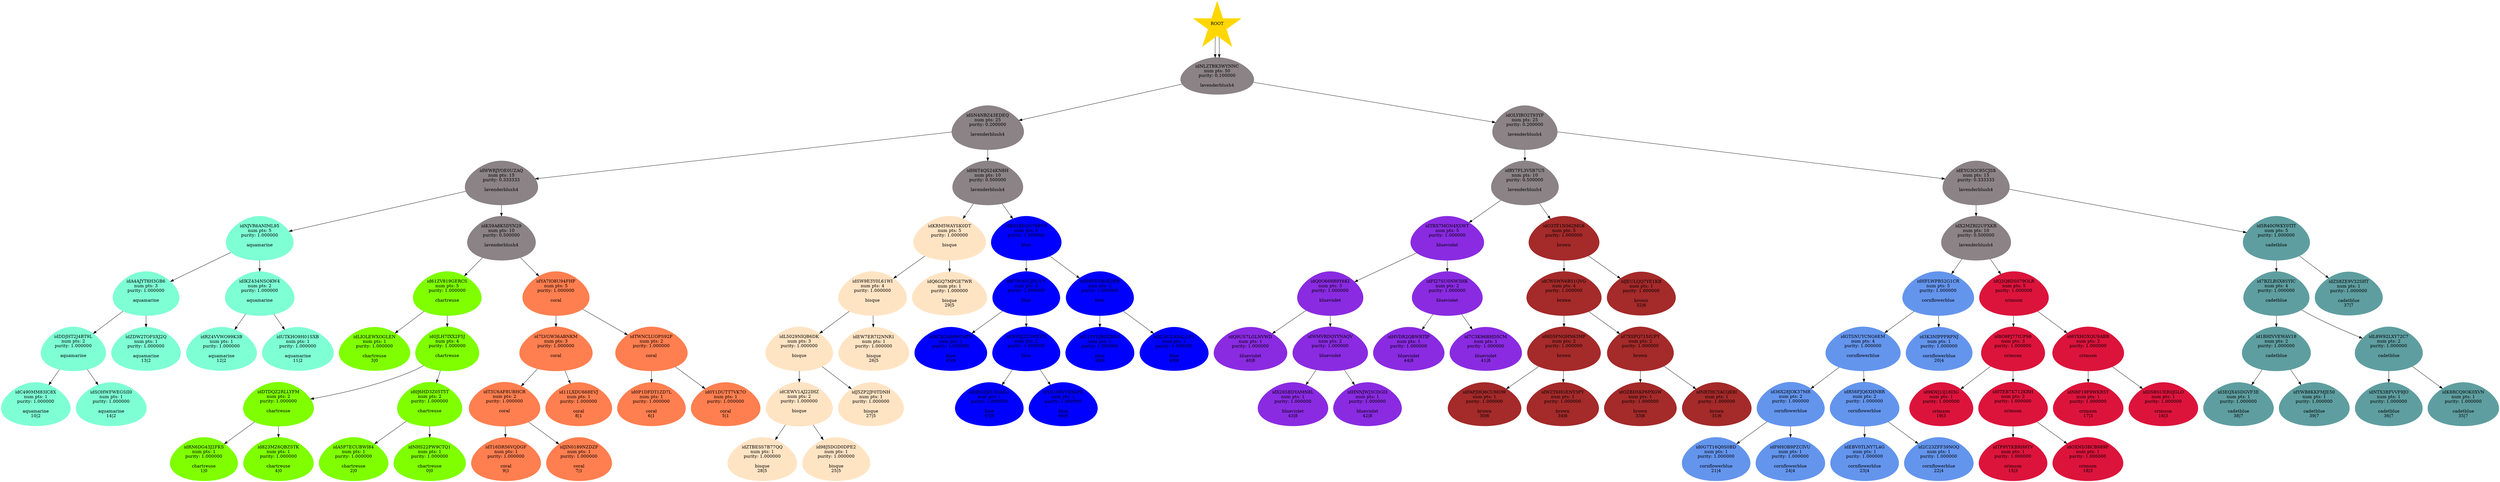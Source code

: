 digraph TreeStructure {

idNLZTBK3WYNNC[shape=egg;style=filled;color=lavenderblush4;label=<idNLZTBK3WYNNC<BR/>num pts: 50<BR/>purity: 0.100000<BR/><BR/>lavenderblush4<BR/>>]
ROOTNODE[shape=star;style=filled;color=gold;label=<ROOT>]
ROOTNODE->idNLZTBK3WYNNC
idNLZTBK3WYNNC[shape=egg;style=filled;color=lavenderblush4;label=<idNLZTBK3WYNNC<BR/>num pts: 50<BR/>purity: 0.100000<BR/><BR/>lavenderblush4<BR/>>]
ROOTNODE[shape=star;style=filled;color=gold;label=<ROOT>]
ROOTNODE->idNLZTBK3WYNNC
idSN4NBZ43EDEQ[shape=egg;style=filled;color=lavenderblush4;label=<idSN4NBZ43EDEQ<BR/>num pts: 25<BR/>purity: 0.200000<BR/><BR/>lavenderblush4<BR/><BR/>>]
idNLZTBK3WYNNC->idSN4NBZ43EDEQ
idOLYIRO2T93YF[shape=egg;style=filled;color=lavenderblush4;label=<idOLYIRO2T93YF<BR/>num pts: 25<BR/>purity: 0.200000<BR/><BR/>lavenderblush4<BR/><BR/>>]
idNLZTBK3WYNNC->idOLYIRO2T93YF
idWWRJYOE0UZAQ[shape=egg;style=filled;color=lavenderblush4;label=<idWWRJYOE0UZAQ<BR/>num pts: 15<BR/>purity: 0.333333<BR/><BR/>lavenderblush4<BR/><BR/>>]
idSN4NBZ43EDEQ->idWWRJYOE0UZAQ
idH6T4QS24KN8H[shape=egg;style=filled;color=lavenderblush4;label=<idH6T4QS24KN8H<BR/>num pts: 10<BR/>purity: 0.500000<BR/><BR/>lavenderblush4<BR/><BR/>>]
idSN4NBZ43EDEQ->idH6T4QS24KN8H
idRY7FL3V5B7U5[shape=egg;style=filled;color=lavenderblush4;label=<idRY7FL3V5B7U5<BR/>num pts: 10<BR/>purity: 0.500000<BR/><BR/>lavenderblush4<BR/><BR/>>]
idOLYIRO2T93YF->idRY7FL3V5B7U5
idEYG3GC85CJS8[shape=egg;style=filled;color=lavenderblush4;label=<idEYG3GC85CJS8<BR/>num pts: 15<BR/>purity: 0.333333<BR/><BR/>lavenderblush4<BR/><BR/>>]
idOLYIRO2T93YF->idEYG3GC85CJS8
idNJVR6ANIML95[shape=egg;style=filled;color=aquamarine;label=<idNJVR6ANIML95<BR/>num pts: 5<BR/>purity: 1.000000<BR/><BR/>aquamarine<BR/><BR/>>]
idWWRJYOE0UZAQ->idNJVR6ANIML95
idK59A8K5DYN29[shape=egg;style=filled;color=lavenderblush4;label=<idK59A8K5DYN29<BR/>num pts: 10<BR/>purity: 0.500000<BR/><BR/>lavenderblush4<BR/><BR/>>]
idWWRJYOE0UZAQ->idK59A8K5DYN29
idKRM5WAYSK0DT[shape=egg;style=filled;color=bisque;label=<idKRM5WAYSK0DT<BR/>num pts: 5<BR/>purity: 1.000000<BR/><BR/>bisque<BR/><BR/>>]
idH6T4QS24KN8H->idKRM5WAYSK0DT
idB33BEQG7BEV0[shape=egg;style=filled;color=blue;label=<idB33BEQG7BEV0<BR/>num pts: 5<BR/>purity: 1.000000<BR/><BR/>blue<BR/><BR/>>]
idH6T4QS24KN8H->idB33BEQG7BEV0
idTBX7MGN4XSWT[shape=egg;style=filled;color=blueviolet;label=<idTBX7MGN4XSWT<BR/>num pts: 5<BR/>purity: 1.000000<BR/><BR/>blueviolet<BR/><BR/>>]
idRY7FL3V5B7U5->idTBX7MGN4XSWT
idO3TF1N562MG6[shape=egg;style=filled;color=brown;label=<idO3TF1N562MG6<BR/>num pts: 5<BR/>purity: 1.000000<BR/><BR/>brown<BR/><BR/>>]
idRY7FL3V5B7U5->idO3TF1N562MG6
idX2MZRI2UFXKR[shape=egg;style=filled;color=lavenderblush4;label=<idX2MZRI2UFXKR<BR/>num pts: 10<BR/>purity: 0.500000<BR/><BR/>lavenderblush4<BR/><BR/>>]
idEYG3GC85CJS8->idX2MZRI2UFXKR
id5R40OWKY0TIT[shape=egg;style=filled;color=cadetblue;label=<id5R40OWKY0TIT<BR/>num pts: 5<BR/>purity: 1.000000<BR/><BR/>cadetblue<BR/><BR/>>]
idEYG3GC85CJS8->id5R40OWKY0TIT
idA4AJYT8H3GB6[shape=egg;style=filled;color=aquamarine;label=<idA4AJYT8H3GB6<BR/>num pts: 3<BR/>purity: 1.000000<BR/><BR/>aquamarine<BR/><BR/>>]
idNJVR6ANIML95->idA4AJYT8H3GB6
idIKZ434NSOKW4[shape=egg;style=filled;color=aquamarine;label=<idIKZ434NSOKW4<BR/>num pts: 2<BR/>purity: 1.000000<BR/><BR/>aquamarine<BR/><BR/>>]
idNJVR6ANIML95->idIKZ434NSOKW4
id61ZV819GERCS[shape=egg;style=filled;color=chartreuse;label=<id61ZV819GERCS<BR/>num pts: 5<BR/>purity: 1.000000<BR/><BR/>chartreuse<BR/><BR/>>]
idK59A8K5DYN29->id61ZV819GERCS
idYA7IO8U94FHF[shape=egg;style=filled;color=coral;label=<idYA7IO8U94FHF<BR/>num pts: 5<BR/>purity: 1.000000<BR/><BR/>coral<BR/><BR/>>]
idK59A8K5DYN29->idYA7IO8U94FHF
idSW9E3Y0L61WI[shape=egg;style=filled;color=bisque;label=<idSW9E3Y0L61WI<BR/>num pts: 4<BR/>purity: 1.000000<BR/><BR/>bisque<BR/><BR/>>]
idKRM5WAYSK0DT->idSW9E3Y0L61WI
idQ6GQ7MPGE7WR[shape=egg;style=filled;color=bisque;label=<idQ6GQ7MPGE7WR<BR/>num pts: 1<BR/>purity: 1.000000<BR/><BR/>bisque<BR/>29|5<BR/>>]
idKRM5WAYSK0DT->idQ6GQ7MPGE7WR
id87NO0ILJDUUV[shape=egg;style=filled;color=blue;label=<id87NO0ILJDUUV<BR/>num pts: 3<BR/>purity: 1.000000<BR/><BR/>blue<BR/><BR/>>]
idB33BEQG7BEV0->id87NO0ILJDUUV
idI0BFESB0EDPB[shape=egg;style=filled;color=blue;label=<idI0BFESB0EDPB<BR/>num pts: 2<BR/>purity: 1.000000<BR/><BR/>blue<BR/><BR/>>]
idB33BEQG7BEV0->idI0BFESB0EDPB
idQ0O669R9Y6KI[shape=egg;style=filled;color=blueviolet;label=<idQ0O669R9Y6KI<BR/>num pts: 3<BR/>purity: 1.000000<BR/><BR/>blueviolet<BR/><BR/>>]
idTBX7MGN4XSWT->idQ0O669R9Y6KI
idFI27SU0NW3HK[shape=egg;style=filled;color=blueviolet;label=<idFI27SU0NW3HK<BR/>num pts: 2<BR/>purity: 1.000000<BR/><BR/>blueviolet<BR/><BR/>>]
idTBX7MGN4XSWT->idFI27SU0NW3HK
idCWSWN6B51QVG[shape=egg;style=filled;color=brown;label=<idCWSWN6B51QVG<BR/>num pts: 4<BR/>purity: 1.000000<BR/><BR/>brown<BR/><BR/>>]
idO3TF1N562MG6->idCWSWN6B51QVG
idJEULQQ7YE1KB[shape=egg;style=filled;color=brown;label=<idJEULQQ7YE1KB<BR/>num pts: 1<BR/>purity: 1.000000<BR/><BR/>brown<BR/>32|6<BR/>>]
idO3TF1N562MG6->idJEULQQ7YE1KB
idHFLWPB52G1CR[shape=egg;style=filled;color=cornflowerblue;label=<idHFLWPB52G1CR<BR/>num pts: 5<BR/>purity: 1.000000<BR/><BR/>cornflowerblue<BR/><BR/>>]
idX2MZRI2UFXKR->idHFLWPB52G1CR
idQ2Q8DS079OLR[shape=egg;style=filled;color=crimson;label=<idQ2Q8DS079OLR<BR/>num pts: 5<BR/>purity: 1.000000<BR/><BR/>crimson<BR/><BR/>>]
idX2MZRI2UFXKR->idQ2Q8DS079OLR
id7BZLBSX8SYIC[shape=egg;style=filled;color=cadetblue;label=<id7BZLBSX8SYIC<BR/>num pts: 4<BR/>purity: 1.000000<BR/><BR/>cadetblue<BR/><BR/>>]
id5R40OWKY0TIT->id7BZLBSX8SYIC
idZS8ZE9V32SHT[shape=egg;style=filled;color=cadetblue;label=<idZS8ZE9V32SHT<BR/>num pts: 1<BR/>purity: 1.000000<BR/><BR/>cadetblue<BR/>37|7<BR/>>]
id5R40OWKY0TIT->idZS8ZE9V32SHT
idDDJHT2J4BT9L[shape=egg;style=filled;color=aquamarine;label=<idDDJHT2J4BT9L<BR/>num pts: 2<BR/>purity: 1.000000<BR/><BR/>aquamarine<BR/><BR/>>]
idA4AJYT8H3GB6->idDDJHT2J4BT9L
idZDW2TOFSXJ2Q[shape=egg;style=filled;color=aquamarine;label=<idZDW2TOFSXJ2Q<BR/>num pts: 1<BR/>purity: 1.000000<BR/><BR/>aquamarine<BR/>13|2<BR/>>]
idA4AJYT8H3GB6->idZDW2TOFSXJ2Q
idRZ4VVWO99K3B[shape=egg;style=filled;color=aquamarine;label=<idRZ4VVWO99K3B<BR/>num pts: 1<BR/>purity: 1.000000<BR/><BR/>aquamarine<BR/>12|2<BR/>>]
idIKZ434NSOKW4->idRZ4VVWO99K3B
idUTKHO9H01SXB[shape=egg;style=filled;color=aquamarine;label=<idUTKHO9H01SXB<BR/>num pts: 1<BR/>purity: 1.000000<BR/><BR/>aquamarine<BR/>11|2<BR/>>]
idIKZ434NSOKW4->idUTKHO9H01SXB
idLIOLEWXOGLEN[shape=egg;style=filled;color=chartreuse;label=<idLIOLEWXOGLEN<BR/>num pts: 1<BR/>purity: 1.000000<BR/><BR/>chartreuse<BR/>3|0<BR/>>]
id61ZV819GERCS->idLIOLEWXOGLEN
id0JLH7IXX2F5J[shape=egg;style=filled;color=chartreuse;label=<id0JLH7IXX2F5J<BR/>num pts: 4<BR/>purity: 1.000000<BR/><BR/>chartreuse<BR/><BR/>>]
id61ZV819GERCS->id0JLH7IXX2F5J
id7LVGW36ABNKM[shape=egg;style=filled;color=coral;label=<id7LVGW36ABNKM<BR/>num pts: 3<BR/>purity: 1.000000<BR/><BR/>coral<BR/><BR/>>]
idYA7IO8U94FHF->id7LVGW36ABNKM
idTWNCLUOPS92P[shape=egg;style=filled;color=coral;label=<idTWNCLUOPS92P<BR/>num pts: 2<BR/>purity: 1.000000<BR/><BR/>coral<BR/><BR/>>]
idYA7IO8U94FHF->idTWNCLUOPS92P
idL5029NIQB6DK[shape=egg;style=filled;color=bisque;label=<idL5029NIQB6DK<BR/>num pts: 3<BR/>purity: 1.000000<BR/><BR/>bisque<BR/><BR/>>]
idSW9E3Y0L61WI->idL5029NIQB6DK
idEW7ER7I2NNR1[shape=egg;style=filled;color=bisque;label=<idEW7ER7I2NNR1<BR/>num pts: 1<BR/>purity: 1.000000<BR/><BR/>bisque<BR/>26|5<BR/>>]
idSW9E3Y0L61WI->idEW7ER7I2NNR1
idRCXOA89WCHFP[shape=egg;style=filled;color=blue;label=<idRCXOA89WCHFP<BR/>num pts: 1<BR/>purity: 1.000000<BR/><BR/>blue<BR/>45|9<BR/>>]
id87NO0ILJDUUV->idRCXOA89WCHFP
idQO5JJZ25WEZN[shape=egg;style=filled;color=blue;label=<idQO5JJZ25WEZN<BR/>num pts: 2<BR/>purity: 1.000000<BR/><BR/>blue<BR/><BR/>>]
id87NO0ILJDUUV->idQO5JJZ25WEZN
idG1YVEJBOZRFG[shape=egg;style=filled;color=blue;label=<idG1YVEJBOZRFG<BR/>num pts: 1<BR/>purity: 1.000000<BR/><BR/>blue<BR/>48|9<BR/>>]
idI0BFESB0EDPB->idG1YVEJBOZRFG
idXL5UEAN4L1F5[shape=egg;style=filled;color=blue;label=<idXL5UEAN4L1F5<BR/>num pts: 1<BR/>purity: 1.000000<BR/><BR/>blue<BR/>49|9<BR/>>]
idI0BFESB0EDPB->idXL5UEAN4L1F5
idQ9US7LGLNVWD[shape=egg;style=filled;color=blueviolet;label=<idQ9US7LGLNVWD<BR/>num pts: 1<BR/>purity: 1.000000<BR/><BR/>blueviolet<BR/>40|8<BR/>>]
idQ0O669R9Y6KI->idQ9US7LGLNVWD
idWMVRDQYYNAQV[shape=egg;style=filled;color=blueviolet;label=<idWMVRDQYYNAQV<BR/>num pts: 2<BR/>purity: 1.000000<BR/><BR/>blueviolet<BR/><BR/>>]
idQ0O669R9Y6KI->idWMVRDQYYNAQV
idHVDR2QBWRTIP[shape=egg;style=filled;color=blueviolet;label=<idHVDR2QBWRTIP<BR/>num pts: 1<BR/>purity: 1.000000<BR/><BR/>blueviolet<BR/>44|8<BR/>>]
idFI27SU0NW3HK->idHVDR2QBWRTIP
id7C3K96BHD5CM[shape=egg;style=filled;color=blueviolet;label=<id7C3K96BHD5CM<BR/>num pts: 1<BR/>purity: 1.000000<BR/><BR/>blueviolet<BR/>41|8<BR/>>]
idFI27SU0NW3HK->id7C3K96BHD5CM
id9D5FNQHN63MP[shape=egg;style=filled;color=brown;label=<id9D5FNQHN63MP<BR/>num pts: 2<BR/>purity: 1.000000<BR/><BR/>brown<BR/><BR/>>]
idCWSWN6B51QVG->id9D5FNQHN63MP
id7XSPQ715IUPY[shape=egg;style=filled;color=brown;label=<id7XSPQ715IUPY<BR/>num pts: 2<BR/>purity: 1.000000<BR/><BR/>brown<BR/><BR/>>]
idCWSWN6B51QVG->id7XSPQ715IUPY
idGTSNUYCNG6EM[shape=egg;style=filled;color=cornflowerblue;label=<idGTSNUYCNG6EM<BR/>num pts: 4<BR/>purity: 1.000000<BR/><BR/>cornflowerblue<BR/><BR/>>]
idHFLWPB52G1CR->idGTSNUYCNG6EM
id3K3NIPPPRPNJ[shape=egg;style=filled;color=cornflowerblue;label=<id3K3NIPPPRPNJ<BR/>num pts: 1<BR/>purity: 1.000000<BR/><BR/>cornflowerblue<BR/>20|4<BR/>>]
idHFLWPB52G1CR->id3K3NIPPPRPNJ
id8O9PJ77IUP98[shape=egg;style=filled;color=crimson;label=<id8O9PJ77IUP98<BR/>num pts: 3<BR/>purity: 1.000000<BR/><BR/>crimson<BR/><BR/>>]
idQ2Q8DS079OLR->id8O9PJ77IUP98
id6YXHOXQU9ABB[shape=egg;style=filled;color=crimson;label=<id6YXHOXQU9ABB<BR/>num pts: 2<BR/>purity: 1.000000<BR/><BR/>crimson<BR/><BR/>>]
idQ2Q8DS079OLR->id6YXHOXQU9ABB
id1BHIVVEWAV18[shape=egg;style=filled;color=cadetblue;label=<id1BHIVVEWAV18<BR/>num pts: 2<BR/>purity: 1.000000<BR/><BR/>cadetblue<BR/><BR/>>]
id7BZLBSX8SYIC->id1BHIVVEWAV18
idL8W92LXY72C7[shape=egg;style=filled;color=cadetblue;label=<idL8W92LXY72C7<BR/>num pts: 2<BR/>purity: 1.000000<BR/><BR/>cadetblue<BR/><BR/>>]
id7BZLBSX8SYIC->idL8W92LXY72C7
idC490MM83IC8X[shape=egg;style=filled;color=aquamarine;label=<idC490MM83IC8X<BR/>num pts: 1<BR/>purity: 1.000000<BR/><BR/>aquamarine<BR/>10|2<BR/>>]
idDDJHT2J4BT9L->idC490MM83IC8X
idSOHWFWEGSII0[shape=egg;style=filled;color=aquamarine;label=<idSOHWFWEGSII0<BR/>num pts: 1<BR/>purity: 1.000000<BR/><BR/>aquamarine<BR/>14|2<BR/>>]
idDDJHT2J4BT9L->idSOHWFWEGSII0
idDTDQZ2RLLYFM[shape=egg;style=filled;color=chartreuse;label=<idDTDQZ2RLLYFM<BR/>num pts: 2<BR/>purity: 1.000000<BR/><BR/>chartreuse<BR/><BR/>>]
id0JLH7IXX2F5J->idDTDQZ2RLLYFM
id0J6HD3Z05T5T[shape=egg;style=filled;color=chartreuse;label=<id0J6HD3Z05T5T<BR/>num pts: 2<BR/>purity: 1.000000<BR/><BR/>chartreuse<BR/><BR/>>]
id0JLH7IXX2F5J->id0J6HD3Z05T5T
idT3U6AF8UBHCR[shape=egg;style=filled;color=coral;label=<idT3U6AF8UBHCR<BR/>num pts: 2<BR/>purity: 1.000000<BR/><BR/>coral<BR/><BR/>>]
id7LVGW36ABNKM->idT3U6AF8UBHCR
id11LXDU668EVJ[shape=egg;style=filled;color=coral;label=<id11LXDU668EVJ<BR/>num pts: 1<BR/>purity: 1.000000<BR/><BR/>coral<BR/>8|1<BR/>>]
id7LVGW36ABNKM->id11LXDU668EVJ
id0P1DFDT1ZD7L[shape=egg;style=filled;color=coral;label=<id0P1DFDT1ZD7L<BR/>num pts: 1<BR/>purity: 1.000000<BR/><BR/>coral<BR/>6|1<BR/>>]
idTWNCLUOPS92P->id0P1DFDT1ZD7L
id0Y1DUTT7VK7O[shape=egg;style=filled;color=coral;label=<id0Y1DUTT7VK7O<BR/>num pts: 1<BR/>purity: 1.000000<BR/><BR/>coral<BR/>5|1<BR/>>]
idTWNCLUOPS92P->id0Y1DUTT7VK7O
idCEWV1AJ22IHZ[shape=egg;style=filled;color=bisque;label=<idCEWV1AJ22IHZ<BR/>num pts: 2<BR/>purity: 1.000000<BR/><BR/>bisque<BR/><BR/>>]
idL5029NIQB6DK->idCEWV1AJ22IHZ
idJ5ZP2JF0TDNH[shape=egg;style=filled;color=bisque;label=<idJ5ZP2JF0TDNH<BR/>num pts: 1<BR/>purity: 1.000000<BR/><BR/>bisque<BR/>27|5<BR/>>]
idL5029NIQB6DK->idJ5ZP2JF0TDNH
idHRL9JKU83ADC[shape=egg;style=filled;color=blue;label=<idHRL9JKU83ADC<BR/>num pts: 1<BR/>purity: 1.000000<BR/><BR/>blue<BR/>47|9<BR/>>]
idQO5JJZ25WEZN->idHRL9JKU83ADC
idYD109VVDX4PD[shape=egg;style=filled;color=blue;label=<idYD109VVDX4PD<BR/>num pts: 1<BR/>purity: 1.000000<BR/><BR/>blue<BR/>46|9<BR/>>]
idQO5JJZ25WEZN->idYD109VVDX4PD
idX285BDYAMN8L[shape=egg;style=filled;color=blueviolet;label=<idX285BDYAMN8L<BR/>num pts: 1<BR/>purity: 1.000000<BR/><BR/>blueviolet<BR/>43|8<BR/>>]
idWMVRDQYYNAQV->idX285BDYAMN8L
idHNNJWJ3CDGI3[shape=egg;style=filled;color=blueviolet;label=<idHNNJWJ3CDGI3<BR/>num pts: 1<BR/>purity: 1.000000<BR/><BR/>blueviolet<BR/>42|8<BR/>>]
idWMVRDQYYNAQV->idHNNJWJ3CDGI3
idFAPJHQ6CUMOW[shape=egg;style=filled;color=brown;label=<idFAPJHQ6CUMOW<BR/>num pts: 1<BR/>purity: 1.000000<BR/><BR/>brown<BR/>30|6<BR/>>]
id9D5FNQHN63MP->idFAPJHQ6CUMOW
idWZT6HGENY3PY[shape=egg;style=filled;color=brown;label=<idWZT6HGENY3PY<BR/>num pts: 1<BR/>purity: 1.000000<BR/><BR/>brown<BR/>34|6<BR/>>]
id9D5FNQHN63MP->idWZT6HGENY3PY
idOZBD5KP6PXGW[shape=egg;style=filled;color=brown;label=<idOZBD5KP6PXGW<BR/>num pts: 1<BR/>purity: 1.000000<BR/><BR/>brown<BR/>33|6<BR/>>]
id7XSPQ715IUPY->idOZBD5KP6PXGW
idNRTHCYACQE8I[shape=egg;style=filled;color=brown;label=<idNRTHCYACQE8I<BR/>num pts: 1<BR/>purity: 1.000000<BR/><BR/>brown<BR/>31|6<BR/>>]
id7XSPQ715IUPY->idNRTHCYACQE8I
id36X28JOK37MR[shape=egg;style=filled;color=cornflowerblue;label=<id36X28JOK37MR<BR/>num pts: 2<BR/>purity: 1.000000<BR/><BR/>cornflowerblue<BR/><BR/>>]
idGTSNUYCNG6EM->id36X28JOK37MR
idR56FJQ6XHNBR[shape=egg;style=filled;color=cornflowerblue;label=<idR56FJQ6XHNBR<BR/>num pts: 2<BR/>purity: 1.000000<BR/><BR/>cornflowerblue<BR/><BR/>>]
idGTSNUYCNG6EM->idR56FJQ6XHNBR
id9KWJ1IJ18I3G[shape=egg;style=filled;color=crimson;label=<id9KWJ1IJ18I3G<BR/>num pts: 1<BR/>purity: 1.000000<BR/><BR/>crimson<BR/>19|3<BR/>>]
id8O9PJ77IUP98->id9KWJ1IJ18I3G
id0TEB7K712KRH[shape=egg;style=filled;color=crimson;label=<id0TEB7K712KRH<BR/>num pts: 2<BR/>purity: 1.000000<BR/><BR/>crimson<BR/><BR/>>]
id8O9PJ77IUP98->id0TEB7K712KRH
idN8F19F9WKR5T[shape=egg;style=filled;color=crimson;label=<idN8F19F9WKR5T<BR/>num pts: 1<BR/>purity: 1.000000<BR/><BR/>crimson<BR/>17|3<BR/>>]
id6YXHOXQU9ABB->idN8F19F9WKR5T
idD5BSUER0JGLO[shape=egg;style=filled;color=crimson;label=<idD5BSUER0JGLO<BR/>num pts: 1<BR/>purity: 1.000000<BR/><BR/>crimson<BR/>16|3<BR/>>]
id6YXHOXQU9ABB->idD5BSUER0JGLO
id3EQX4SDGVF3E[shape=egg;style=filled;color=cadetblue;label=<id3EQX4SDGVF3E<BR/>num pts: 1<BR/>purity: 1.000000<BR/><BR/>cadetblue<BR/>38|7<BR/>>]
id1BHIVVEWAV18->id3EQX4SDGVF3E
idYWB8KKFMJE50[shape=egg;style=filled;color=cadetblue;label=<idYWB8KKFMJE50<BR/>num pts: 1<BR/>purity: 1.000000<BR/><BR/>cadetblue<BR/>39|7<BR/>>]
id1BHIVVEWAV18->idYWB8KKFMJE50
idNTX3BFVVF9JO[shape=egg;style=filled;color=cadetblue;label=<idNTX3BFVVF9JO<BR/>num pts: 1<BR/>purity: 1.000000<BR/><BR/>cadetblue<BR/>36|7<BR/>>]
idL8W92LXY72C7->idNTX3BFVVF9JO
idK8RCQ9OK0XVN[shape=egg;style=filled;color=cadetblue;label=<idK8RCQ9OK0XVN<BR/>num pts: 1<BR/>purity: 1.000000<BR/><BR/>cadetblue<BR/>35|7<BR/>>]
idL8W92LXY72C7->idK8RCQ9OK0XVN
idRN6DG43J2FKS[shape=egg;style=filled;color=chartreuse;label=<idRN6DG43J2FKS<BR/>num pts: 1<BR/>purity: 1.000000<BR/><BR/>chartreuse<BR/>1|0<BR/>>]
idDTDQZ2RLLYFM->idRN6DG43J2FKS
id823MZ6QBZSTK[shape=egg;style=filled;color=chartreuse;label=<id823MZ6QBZSTK<BR/>num pts: 1<BR/>purity: 1.000000<BR/><BR/>chartreuse<BR/>4|0<BR/>>]
idDTDQZ2RLLYFM->id823MZ6QBZSTK
idA5P7ECUBWI84[shape=egg;style=filled;color=chartreuse;label=<idA5P7ECUBWI84<BR/>num pts: 1<BR/>purity: 1.000000<BR/><BR/>chartreuse<BR/>2|0<BR/>>]
id0J6HD3Z05T5T->idA5P7ECUBWI84
idNHS22PW9CTQ1[shape=egg;style=filled;color=chartreuse;label=<idNHS22PW9CTQ1<BR/>num pts: 1<BR/>purity: 1.000000<BR/><BR/>chartreuse<BR/>0|0<BR/>>]
id0J6HD3Z05T5T->idNHS22PW9CTQ1
idT16DR56VQDGF[shape=egg;style=filled;color=coral;label=<idT16DR56VQDGF<BR/>num pts: 1<BR/>purity: 1.000000<BR/><BR/>coral<BR/>9|1<BR/>>]
idT3U6AF8UBHCR->idT16DR56VQDGF
idJIN0189NZDZF[shape=egg;style=filled;color=coral;label=<idJIN0189NZDZF<BR/>num pts: 1<BR/>purity: 1.000000<BR/><BR/>coral<BR/>7|1<BR/>>]
idT3U6AF8UBHCR->idJIN0189NZDZF
idZTBESS7B77QQ[shape=egg;style=filled;color=bisque;label=<idZTBESS7B77QQ<BR/>num pts: 1<BR/>purity: 1.000000<BR/><BR/>bisque<BR/>28|5<BR/>>]
idCEWV1AJ22IHZ->idZTBESS7B77QQ
id98J5DGD0DPE2[shape=egg;style=filled;color=bisque;label=<id98J5DGD0DPE2<BR/>num pts: 1<BR/>purity: 1.000000<BR/><BR/>bisque<BR/>25|5<BR/>>]
idCEWV1AJ22IHZ->id98J5DGD0DPE2
id0G7T16Q0S0BD[shape=egg;style=filled;color=cornflowerblue;label=<id0G7T16Q0S0BD<BR/>num pts: 1<BR/>purity: 1.000000<BR/><BR/>cornflowerblue<BR/>21|4<BR/>>]
id36X28JOK37MR->id0G7T16Q0S0BD
idF9HOB9PZCIVU[shape=egg;style=filled;color=cornflowerblue;label=<idF9HOB9PZCIVU<BR/>num pts: 1<BR/>purity: 1.000000<BR/><BR/>cornflowerblue<BR/>24|4<BR/>>]
id36X28JOK37MR->idF9HOB9PZCIVU
idEBV0TLNY7L4G[shape=egg;style=filled;color=cornflowerblue;label=<idEBV0TLNY7L4G<BR/>num pts: 1<BR/>purity: 1.000000<BR/><BR/>cornflowerblue<BR/>23|4<BR/>>]
idR56FJQ6XHNBR->idEBV0TLNY7L4G
id2C23ZFF39NOQ[shape=egg;style=filled;color=cornflowerblue;label=<id2C23ZFF39NOQ<BR/>num pts: 1<BR/>purity: 1.000000<BR/><BR/>cornflowerblue<BR/>22|4<BR/>>]
idR56FJQ6XHNBR->id2C23ZFF39NOQ
idTP9YYKBRH8YV[shape=egg;style=filled;color=crimson;label=<idTP9YYKBRH8YV<BR/>num pts: 1<BR/>purity: 1.000000<BR/><BR/>crimson<BR/>15|3<BR/>>]
id0TEB7K712KRH->idTP9YYKBRH8YV
idOXND3BCB889P[shape=egg;style=filled;color=crimson;label=<idOXND3BCB889P<BR/>num pts: 1<BR/>purity: 1.000000<BR/><BR/>crimson<BR/>18|3<BR/>>]
id0TEB7K712KRH->idOXND3BCB889P
}